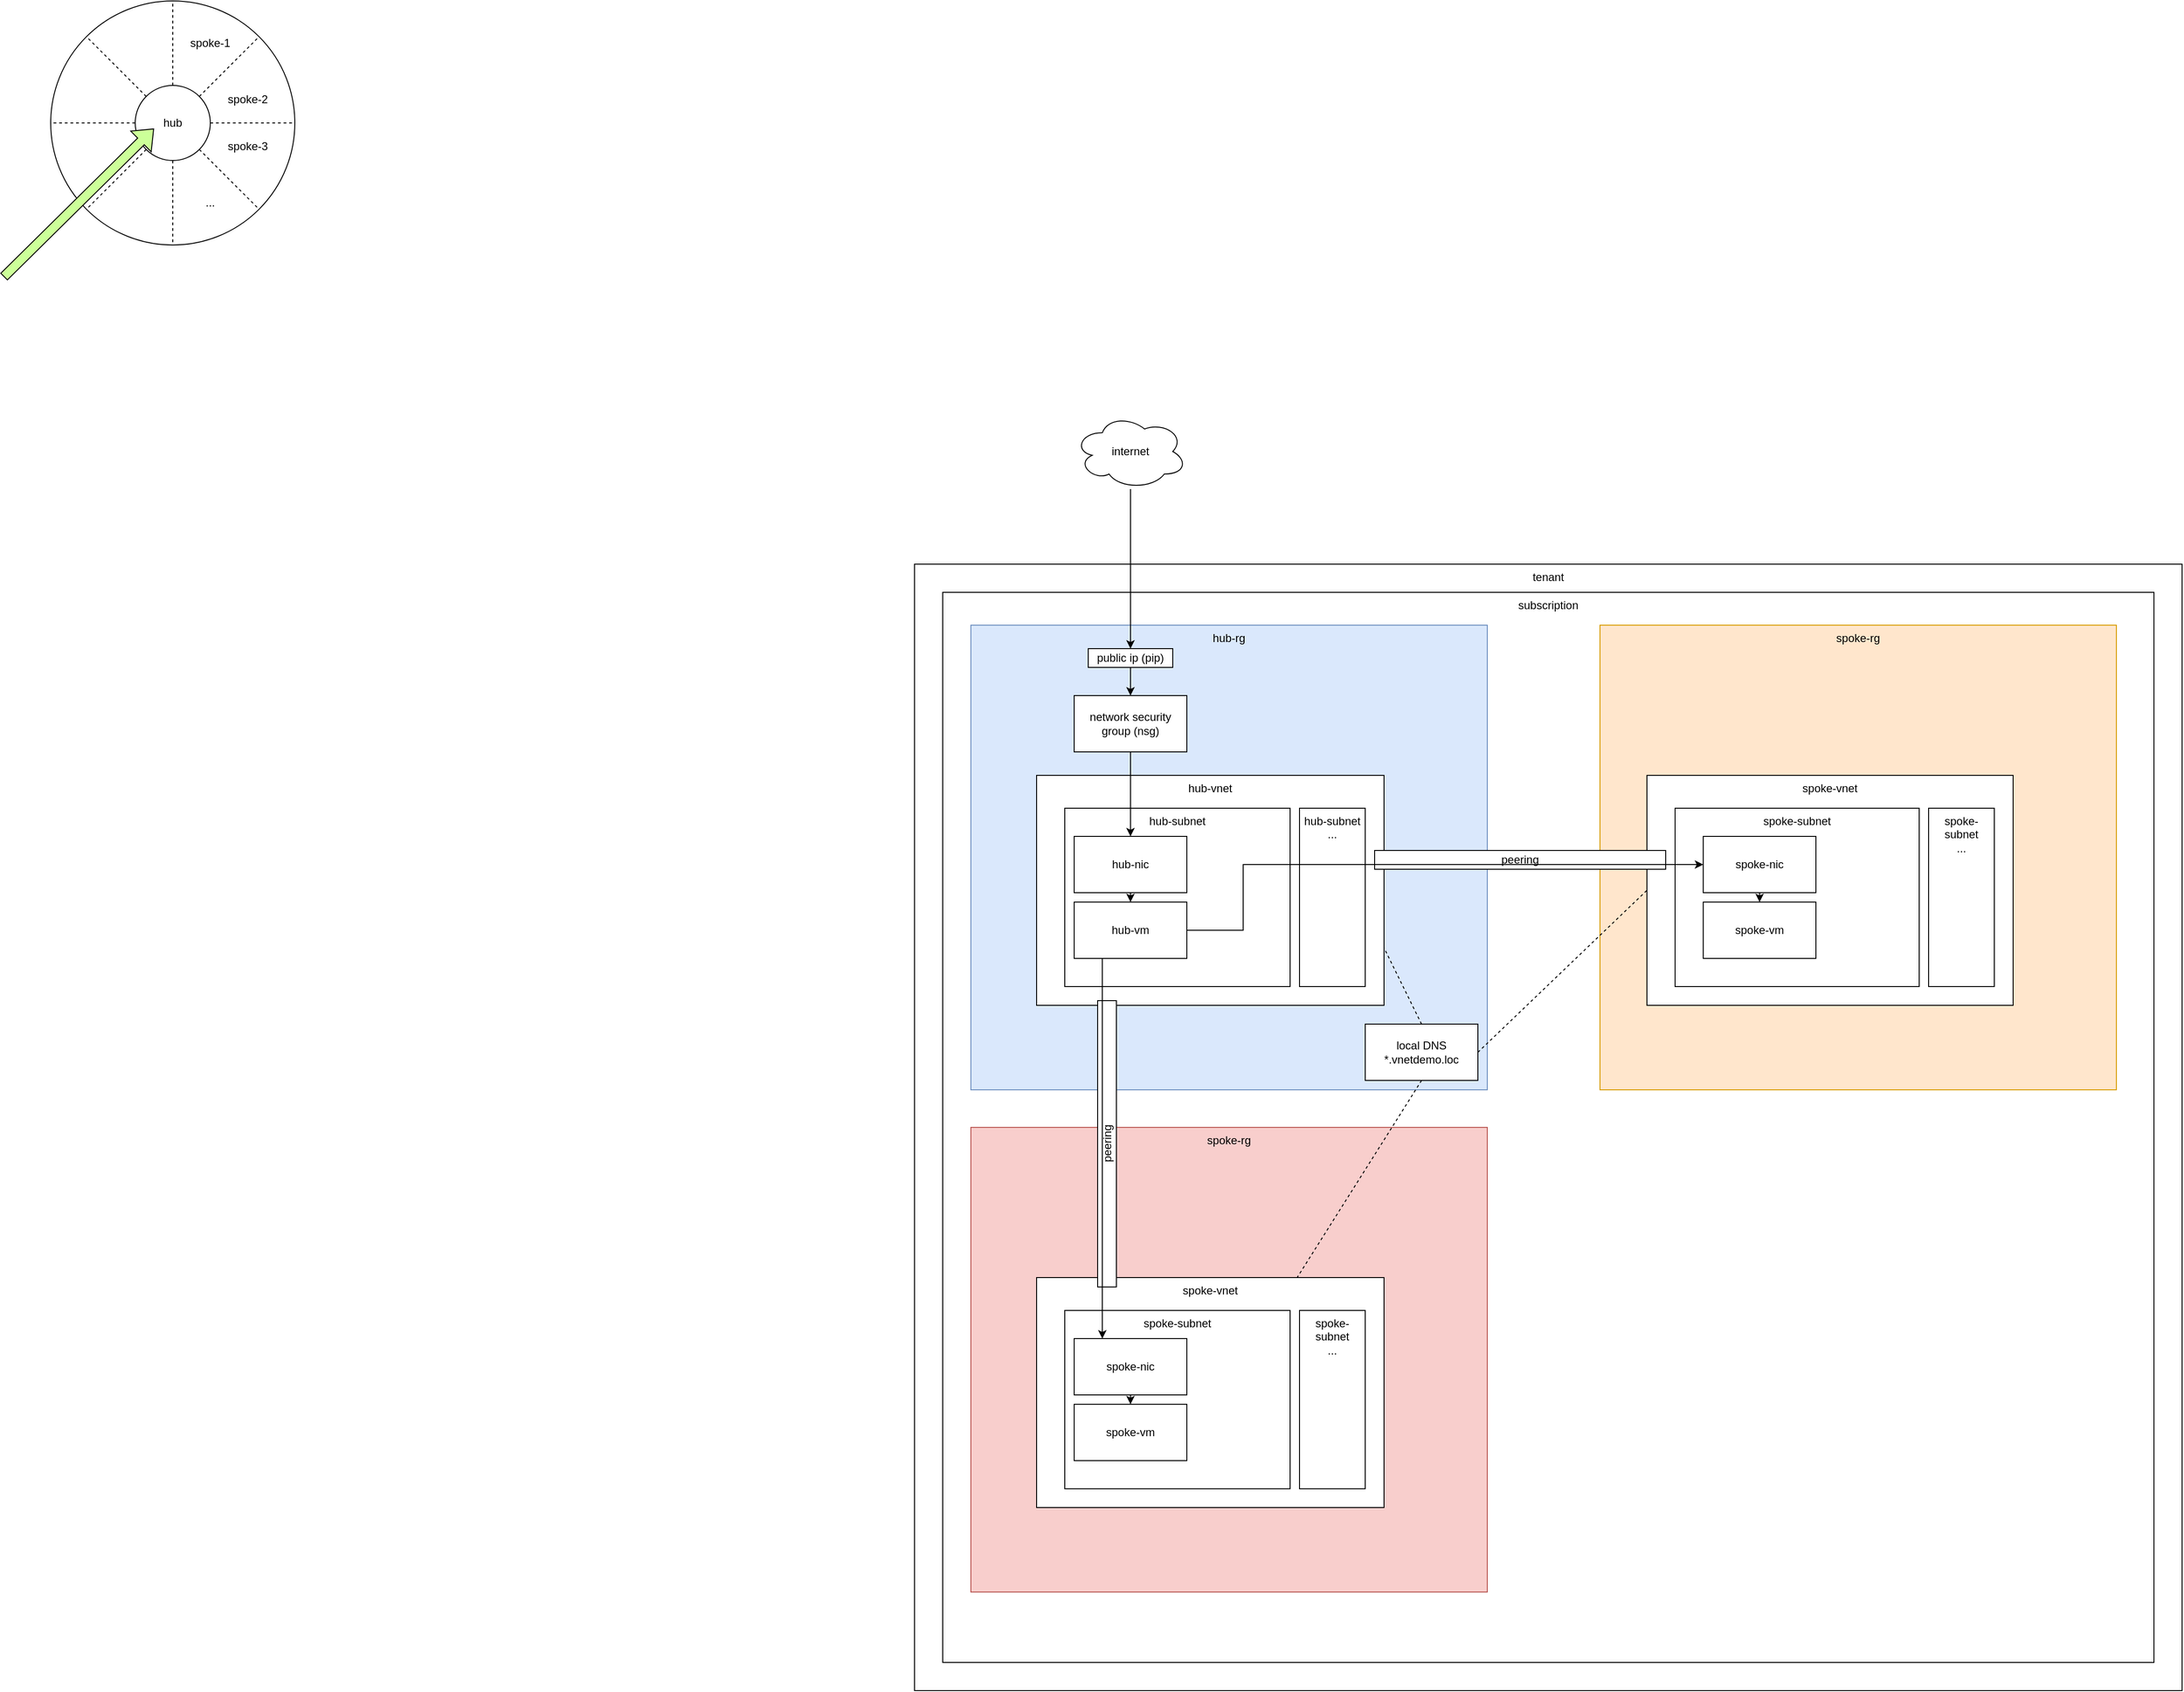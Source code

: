 <mxfile version="16.4.0" type="device"><diagram id="exZMUOsRSFtyCJIfDh3T" name="Seite-1"><mxGraphModel dx="4035" dy="2542" grid="1" gridSize="10" guides="1" tooltips="1" connect="1" arrows="1" fold="1" page="1" pageScale="1" pageWidth="1169" pageHeight="827" math="0" shadow="0"><root><mxCell id="0"/><mxCell id="1" parent="0"/><mxCell id="guOshsmOxVl_4xSUwauW-1" value="tenant" style="rounded=0;whiteSpace=wrap;html=1;verticalAlign=top;" parent="1" vertex="1"><mxGeometry x="200" y="210" width="1350" height="1200" as="geometry"/></mxCell><mxCell id="guOshsmOxVl_4xSUwauW-2" value="internet" style="ellipse;shape=cloud;whiteSpace=wrap;html=1;" parent="1" vertex="1"><mxGeometry x="370" y="50" width="120" height="80" as="geometry"/></mxCell><mxCell id="guOshsmOxVl_4xSUwauW-3" value="subscription" style="rounded=0;whiteSpace=wrap;html=1;verticalAlign=top;" parent="1" vertex="1"><mxGeometry x="230" y="240" width="1290" height="1140" as="geometry"/></mxCell><mxCell id="guOshsmOxVl_4xSUwauW-4" value="hub-rg" style="rounded=0;whiteSpace=wrap;html=1;verticalAlign=top;fillColor=#dae8fc;strokeColor=#6c8ebf;" parent="1" vertex="1"><mxGeometry x="260" y="275" width="550" height="495" as="geometry"/></mxCell><mxCell id="guOshsmOxVl_4xSUwauW-11" style="edgeStyle=orthogonalEdgeStyle;rounded=0;orthogonalLoop=1;jettySize=auto;html=1;" parent="1" source="guOshsmOxVl_4xSUwauW-6" target="guOshsmOxVl_4xSUwauW-8" edge="1"><mxGeometry relative="1" as="geometry"/></mxCell><mxCell id="guOshsmOxVl_4xSUwauW-6" value="public ip (pip)" style="rounded=0;whiteSpace=wrap;html=1;" parent="1" vertex="1"><mxGeometry x="385" y="300" width="90" height="20" as="geometry"/></mxCell><mxCell id="guOshsmOxVl_4xSUwauW-7" style="edgeStyle=orthogonalEdgeStyle;rounded=0;orthogonalLoop=1;jettySize=auto;html=1;" parent="1" source="guOshsmOxVl_4xSUwauW-2" target="guOshsmOxVl_4xSUwauW-6" edge="1"><mxGeometry relative="1" as="geometry"/></mxCell><mxCell id="guOshsmOxVl_4xSUwauW-8" value="network security group (nsg)" style="rounded=0;whiteSpace=wrap;html=1;" parent="1" vertex="1"><mxGeometry x="370" y="350" width="120" height="60" as="geometry"/></mxCell><mxCell id="guOshsmOxVl_4xSUwauW-9" value="hub-vnet" style="rounded=0;whiteSpace=wrap;html=1;verticalAlign=top;" parent="1" vertex="1"><mxGeometry x="330" y="435" width="370" height="245" as="geometry"/></mxCell><mxCell id="guOshsmOxVl_4xSUwauW-16" value="hub-subnet" style="rounded=0;whiteSpace=wrap;html=1;verticalAlign=top;" parent="1" vertex="1"><mxGeometry x="360" y="470" width="240" height="190" as="geometry"/></mxCell><mxCell id="guOshsmOxVl_4xSUwauW-15" style="edgeStyle=orthogonalEdgeStyle;rounded=0;orthogonalLoop=1;jettySize=auto;html=1;exitX=0.5;exitY=1;exitDx=0;exitDy=0;entryX=0.5;entryY=0;entryDx=0;entryDy=0;" parent="1" source="guOshsmOxVl_4xSUwauW-10" target="guOshsmOxVl_4xSUwauW-14" edge="1"><mxGeometry relative="1" as="geometry"/></mxCell><mxCell id="guOshsmOxVl_4xSUwauW-10" value="hub-nic" style="rounded=0;whiteSpace=wrap;html=1;" parent="1" vertex="1"><mxGeometry x="370" y="500" width="120" height="60" as="geometry"/></mxCell><mxCell id="guOshsmOxVl_4xSUwauW-13" style="edgeStyle=orthogonalEdgeStyle;rounded=0;orthogonalLoop=1;jettySize=auto;html=1;" parent="1" source="guOshsmOxVl_4xSUwauW-8" target="guOshsmOxVl_4xSUwauW-10" edge="1"><mxGeometry relative="1" as="geometry"/></mxCell><mxCell id="guOshsmOxVl_4xSUwauW-14" value="hub-vm" style="rounded=0;whiteSpace=wrap;html=1;" parent="1" vertex="1"><mxGeometry x="370" y="570" width="120" height="60" as="geometry"/></mxCell><mxCell id="guOshsmOxVl_4xSUwauW-17" value="hub-subnet&lt;br&gt;..." style="rounded=0;whiteSpace=wrap;html=1;verticalAlign=top;" parent="1" vertex="1"><mxGeometry x="610" y="470" width="70" height="190" as="geometry"/></mxCell><mxCell id="guOshsmOxVl_4xSUwauW-18" value="spoke-rg" style="rounded=0;whiteSpace=wrap;html=1;verticalAlign=top;fillColor=#f8cecc;strokeColor=#b85450;" parent="1" vertex="1"><mxGeometry x="260" y="810" width="550" height="495" as="geometry"/></mxCell><mxCell id="guOshsmOxVl_4xSUwauW-22" value="spoke-vnet" style="rounded=0;whiteSpace=wrap;html=1;verticalAlign=top;" parent="1" vertex="1"><mxGeometry x="330" y="970" width="370" height="245" as="geometry"/></mxCell><mxCell id="guOshsmOxVl_4xSUwauW-23" value="spoke-subnet" style="rounded=0;whiteSpace=wrap;html=1;verticalAlign=top;" parent="1" vertex="1"><mxGeometry x="360" y="1005" width="240" height="190" as="geometry"/></mxCell><mxCell id="guOshsmOxVl_4xSUwauW-24" style="edgeStyle=orthogonalEdgeStyle;rounded=0;orthogonalLoop=1;jettySize=auto;html=1;exitX=0.5;exitY=1;exitDx=0;exitDy=0;entryX=0.5;entryY=0;entryDx=0;entryDy=0;" parent="1" source="guOshsmOxVl_4xSUwauW-25" target="guOshsmOxVl_4xSUwauW-27" edge="1"><mxGeometry relative="1" as="geometry"/></mxCell><mxCell id="guOshsmOxVl_4xSUwauW-25" value="spoke-nic" style="rounded=0;whiteSpace=wrap;html=1;" parent="1" vertex="1"><mxGeometry x="370" y="1035" width="120" height="60" as="geometry"/></mxCell><mxCell id="guOshsmOxVl_4xSUwauW-27" value="spoke-vm" style="rounded=0;whiteSpace=wrap;html=1;" parent="1" vertex="1"><mxGeometry x="370" y="1105" width="120" height="60" as="geometry"/></mxCell><mxCell id="guOshsmOxVl_4xSUwauW-28" value="spoke-subnet&lt;br&gt;..." style="rounded=0;whiteSpace=wrap;html=1;verticalAlign=top;" parent="1" vertex="1"><mxGeometry x="610" y="1005" width="70" height="190" as="geometry"/></mxCell><mxCell id="guOshsmOxVl_4xSUwauW-29" value="peering" style="rounded=0;whiteSpace=wrap;html=1;rotation=-90;" parent="1" vertex="1"><mxGeometry x="252.5" y="817.5" width="305" height="20" as="geometry"/></mxCell><mxCell id="guOshsmOxVl_4xSUwauW-26" style="edgeStyle=orthogonalEdgeStyle;rounded=0;orthogonalLoop=1;jettySize=auto;html=1;exitX=0.25;exitY=1;exitDx=0;exitDy=0;entryX=0.25;entryY=0;entryDx=0;entryDy=0;" parent="1" source="guOshsmOxVl_4xSUwauW-14" target="guOshsmOxVl_4xSUwauW-25" edge="1"><mxGeometry relative="1" as="geometry"><mxPoint x="430" y="945" as="sourcePoint"/></mxGeometry></mxCell><mxCell id="guOshsmOxVl_4xSUwauW-30" value="spoke-rg" style="rounded=0;whiteSpace=wrap;html=1;verticalAlign=top;fillColor=#ffe6cc;strokeColor=#d79b00;" parent="1" vertex="1"><mxGeometry x="930" y="275" width="550" height="495" as="geometry"/></mxCell><mxCell id="guOshsmOxVl_4xSUwauW-31" value="spoke-vnet" style="rounded=0;whiteSpace=wrap;html=1;verticalAlign=top;" parent="1" vertex="1"><mxGeometry x="980" y="435" width="390" height="245" as="geometry"/></mxCell><mxCell id="guOshsmOxVl_4xSUwauW-32" value="spoke-subnet" style="rounded=0;whiteSpace=wrap;html=1;verticalAlign=top;" parent="1" vertex="1"><mxGeometry x="1010" y="470" width="260" height="190" as="geometry"/></mxCell><mxCell id="guOshsmOxVl_4xSUwauW-33" style="edgeStyle=orthogonalEdgeStyle;rounded=0;orthogonalLoop=1;jettySize=auto;html=1;exitX=0.5;exitY=1;exitDx=0;exitDy=0;entryX=0.5;entryY=0;entryDx=0;entryDy=0;" parent="1" source="guOshsmOxVl_4xSUwauW-34" target="guOshsmOxVl_4xSUwauW-35" edge="1"><mxGeometry relative="1" as="geometry"/></mxCell><mxCell id="guOshsmOxVl_4xSUwauW-34" value="spoke-nic" style="rounded=0;whiteSpace=wrap;html=1;" parent="1" vertex="1"><mxGeometry x="1040" y="500" width="120" height="60" as="geometry"/></mxCell><mxCell id="guOshsmOxVl_4xSUwauW-35" value="spoke-vm" style="rounded=0;whiteSpace=wrap;html=1;" parent="1" vertex="1"><mxGeometry x="1040" y="570" width="120" height="60" as="geometry"/></mxCell><mxCell id="guOshsmOxVl_4xSUwauW-36" value="spoke-subnet&lt;br&gt;..." style="rounded=0;whiteSpace=wrap;html=1;verticalAlign=top;" parent="1" vertex="1"><mxGeometry x="1280" y="470" width="70" height="190" as="geometry"/></mxCell><mxCell id="guOshsmOxVl_4xSUwauW-37" value="peering" style="rounded=0;whiteSpace=wrap;html=1;rotation=0;" parent="1" vertex="1"><mxGeometry x="690" y="515" width="310" height="20" as="geometry"/></mxCell><mxCell id="guOshsmOxVl_4xSUwauW-40" style="rounded=0;orthogonalLoop=1;jettySize=auto;html=1;exitX=0.5;exitY=0;exitDx=0;exitDy=0;entryX=1;entryY=0.75;entryDx=0;entryDy=0;endArrow=none;endFill=0;dashed=1;" parent="1" source="guOshsmOxVl_4xSUwauW-39" target="guOshsmOxVl_4xSUwauW-9" edge="1"><mxGeometry relative="1" as="geometry"/></mxCell><mxCell id="guOshsmOxVl_4xSUwauW-41" style="edgeStyle=none;rounded=0;orthogonalLoop=1;jettySize=auto;html=1;exitX=1;exitY=0.5;exitDx=0;exitDy=0;entryX=0;entryY=0.5;entryDx=0;entryDy=0;dashed=1;endArrow=none;endFill=0;" parent="1" source="guOshsmOxVl_4xSUwauW-39" target="guOshsmOxVl_4xSUwauW-31" edge="1"><mxGeometry relative="1" as="geometry"/></mxCell><mxCell id="guOshsmOxVl_4xSUwauW-42" style="edgeStyle=none;rounded=0;orthogonalLoop=1;jettySize=auto;html=1;exitX=0.5;exitY=1;exitDx=0;exitDy=0;entryX=0.75;entryY=0;entryDx=0;entryDy=0;dashed=1;endArrow=none;endFill=0;" parent="1" source="guOshsmOxVl_4xSUwauW-39" target="guOshsmOxVl_4xSUwauW-22" edge="1"><mxGeometry relative="1" as="geometry"/></mxCell><mxCell id="guOshsmOxVl_4xSUwauW-39" value="local DNS&lt;br&gt;*.vnetdemo.loc" style="rounded=0;whiteSpace=wrap;html=1;" parent="1" vertex="1"><mxGeometry x="680" y="700" width="120" height="60" as="geometry"/></mxCell><mxCell id="guOshsmOxVl_4xSUwauW-57" value="" style="group" parent="1" vertex="1" connectable="0"><mxGeometry x="-720" y="-390" width="260" height="260" as="geometry"/></mxCell><mxCell id="guOshsmOxVl_4xSUwauW-43" value="" style="ellipse;whiteSpace=wrap;html=1;aspect=fixed;" parent="guOshsmOxVl_4xSUwauW-57" vertex="1"><mxGeometry width="260" height="260" as="geometry"/></mxCell><mxCell id="guOshsmOxVl_4xSUwauW-45" style="edgeStyle=none;rounded=0;orthogonalLoop=1;jettySize=auto;html=1;exitX=0;exitY=0.5;exitDx=0;exitDy=0;entryX=0;entryY=0.5;entryDx=0;entryDy=0;dashed=1;endArrow=none;endFill=0;" parent="guOshsmOxVl_4xSUwauW-57" source="guOshsmOxVl_4xSUwauW-44" target="guOshsmOxVl_4xSUwauW-43" edge="1"><mxGeometry relative="1" as="geometry"/></mxCell><mxCell id="guOshsmOxVl_4xSUwauW-46" style="edgeStyle=none;rounded=0;orthogonalLoop=1;jettySize=auto;html=1;exitX=0.5;exitY=0;exitDx=0;exitDy=0;entryX=0.5;entryY=0;entryDx=0;entryDy=0;dashed=1;endArrow=none;endFill=0;" parent="guOshsmOxVl_4xSUwauW-57" source="guOshsmOxVl_4xSUwauW-44" target="guOshsmOxVl_4xSUwauW-43" edge="1"><mxGeometry relative="1" as="geometry"/></mxCell><mxCell id="guOshsmOxVl_4xSUwauW-47" style="edgeStyle=none;rounded=0;orthogonalLoop=1;jettySize=auto;html=1;exitX=1;exitY=0.5;exitDx=0;exitDy=0;entryX=1;entryY=0.5;entryDx=0;entryDy=0;dashed=1;endArrow=none;endFill=0;" parent="guOshsmOxVl_4xSUwauW-57" source="guOshsmOxVl_4xSUwauW-44" target="guOshsmOxVl_4xSUwauW-43" edge="1"><mxGeometry relative="1" as="geometry"/></mxCell><mxCell id="guOshsmOxVl_4xSUwauW-48" style="edgeStyle=none;rounded=0;orthogonalLoop=1;jettySize=auto;html=1;exitX=1;exitY=0;exitDx=0;exitDy=0;entryX=1;entryY=0;entryDx=0;entryDy=0;dashed=1;endArrow=none;endFill=0;" parent="guOshsmOxVl_4xSUwauW-57" source="guOshsmOxVl_4xSUwauW-44" target="guOshsmOxVl_4xSUwauW-43" edge="1"><mxGeometry relative="1" as="geometry"/></mxCell><mxCell id="guOshsmOxVl_4xSUwauW-49" style="edgeStyle=none;rounded=0;orthogonalLoop=1;jettySize=auto;html=1;exitX=0;exitY=1;exitDx=0;exitDy=0;entryX=0;entryY=1;entryDx=0;entryDy=0;dashed=1;endArrow=none;endFill=0;" parent="guOshsmOxVl_4xSUwauW-57" source="guOshsmOxVl_4xSUwauW-44" target="guOshsmOxVl_4xSUwauW-43" edge="1"><mxGeometry relative="1" as="geometry"/></mxCell><mxCell id="guOshsmOxVl_4xSUwauW-50" style="edgeStyle=none;rounded=0;orthogonalLoop=1;jettySize=auto;html=1;exitX=0;exitY=0;exitDx=0;exitDy=0;dashed=1;endArrow=none;endFill=0;" parent="guOshsmOxVl_4xSUwauW-57" source="guOshsmOxVl_4xSUwauW-44" target="guOshsmOxVl_4xSUwauW-43" edge="1"><mxGeometry relative="1" as="geometry"/></mxCell><mxCell id="guOshsmOxVl_4xSUwauW-51" style="edgeStyle=none;rounded=0;orthogonalLoop=1;jettySize=auto;html=1;exitX=0.5;exitY=1;exitDx=0;exitDy=0;dashed=1;endArrow=none;endFill=0;" parent="guOshsmOxVl_4xSUwauW-57" source="guOshsmOxVl_4xSUwauW-44" target="guOshsmOxVl_4xSUwauW-43" edge="1"><mxGeometry relative="1" as="geometry"/></mxCell><mxCell id="guOshsmOxVl_4xSUwauW-52" style="edgeStyle=none;rounded=0;orthogonalLoop=1;jettySize=auto;html=1;exitX=1;exitY=1;exitDx=0;exitDy=0;entryX=1;entryY=1;entryDx=0;entryDy=0;dashed=1;endArrow=none;endFill=0;" parent="guOshsmOxVl_4xSUwauW-57" source="guOshsmOxVl_4xSUwauW-44" target="guOshsmOxVl_4xSUwauW-43" edge="1"><mxGeometry relative="1" as="geometry"/></mxCell><mxCell id="guOshsmOxVl_4xSUwauW-44" value="hub" style="ellipse;whiteSpace=wrap;html=1;aspect=fixed;" parent="guOshsmOxVl_4xSUwauW-57" vertex="1"><mxGeometry x="90" y="90" width="80" height="80" as="geometry"/></mxCell><mxCell id="guOshsmOxVl_4xSUwauW-53" value="spoke-1" style="text;html=1;strokeColor=none;fillColor=none;align=center;verticalAlign=middle;whiteSpace=wrap;rounded=0;" parent="guOshsmOxVl_4xSUwauW-57" vertex="1"><mxGeometry x="140" y="30" width="60" height="30" as="geometry"/></mxCell><mxCell id="guOshsmOxVl_4xSUwauW-54" value="spoke-2" style="text;html=1;strokeColor=none;fillColor=none;align=center;verticalAlign=middle;whiteSpace=wrap;rounded=0;" parent="guOshsmOxVl_4xSUwauW-57" vertex="1"><mxGeometry x="180" y="90" width="60" height="30" as="geometry"/></mxCell><mxCell id="guOshsmOxVl_4xSUwauW-55" value="spoke-3" style="text;html=1;strokeColor=none;fillColor=none;align=center;verticalAlign=middle;whiteSpace=wrap;rounded=0;" parent="guOshsmOxVl_4xSUwauW-57" vertex="1"><mxGeometry x="180" y="140" width="60" height="30" as="geometry"/></mxCell><mxCell id="guOshsmOxVl_4xSUwauW-56" value="..." style="text;html=1;strokeColor=none;fillColor=none;align=center;verticalAlign=middle;whiteSpace=wrap;rounded=0;" parent="guOshsmOxVl_4xSUwauW-57" vertex="1"><mxGeometry x="140" y="200" width="60" height="30" as="geometry"/></mxCell><mxCell id="w1FgapcsGIlnDZBFiizl-1" value="" style="shape=flexArrow;endArrow=classic;html=1;rounded=0;fillColor=#CCFF99;" edge="1" parent="guOshsmOxVl_4xSUwauW-57"><mxGeometry width="50" height="50" relative="1" as="geometry"><mxPoint x="-50" y="294" as="sourcePoint"/><mxPoint x="110" y="136" as="targetPoint"/></mxGeometry></mxCell><mxCell id="w1FgapcsGIlnDZBFiizl-3" style="edgeStyle=orthogonalEdgeStyle;rounded=0;orthogonalLoop=1;jettySize=auto;html=1;entryX=0;entryY=0.5;entryDx=0;entryDy=0;fillColor=#CCFF99;" edge="1" parent="1" source="guOshsmOxVl_4xSUwauW-14" target="guOshsmOxVl_4xSUwauW-34"><mxGeometry relative="1" as="geometry"><Array as="points"><mxPoint x="550" y="600"/><mxPoint x="550" y="530"/></Array></mxGeometry></mxCell></root></mxGraphModel></diagram></mxfile>